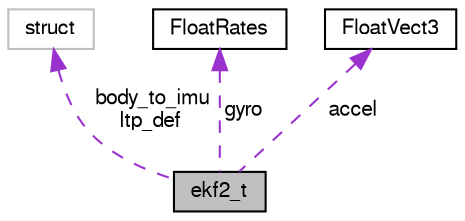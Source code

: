 digraph "ekf2_t"
{
  edge [fontname="FreeSans",fontsize="10",labelfontname="FreeSans",labelfontsize="10"];
  node [fontname="FreeSans",fontsize="10",shape=record];
  Node1 [label="ekf2_t",height=0.2,width=0.4,color="black", fillcolor="grey75", style="filled", fontcolor="black"];
  Node2 -> Node1 [dir="back",color="darkorchid3",fontsize="10",style="dashed",label=" body_to_imu\nltp_def" ,fontname="FreeSans"];
  Node2 [label="struct",height=0.2,width=0.4,color="grey75", fillcolor="white", style="filled"];
  Node3 -> Node1 [dir="back",color="darkorchid3",fontsize="10",style="dashed",label=" gyro" ,fontname="FreeSans"];
  Node3 [label="FloatRates",height=0.2,width=0.4,color="black", fillcolor="white", style="filled",URL="$group__math__algebra__float.html#structFloatRates",tooltip="angular rates "];
  Node4 -> Node1 [dir="back",color="darkorchid3",fontsize="10",style="dashed",label=" accel" ,fontname="FreeSans"];
  Node4 [label="FloatVect3",height=0.2,width=0.4,color="black", fillcolor="white", style="filled",URL="$group__math__algebra__float.html#structFloatVect3"];
}
